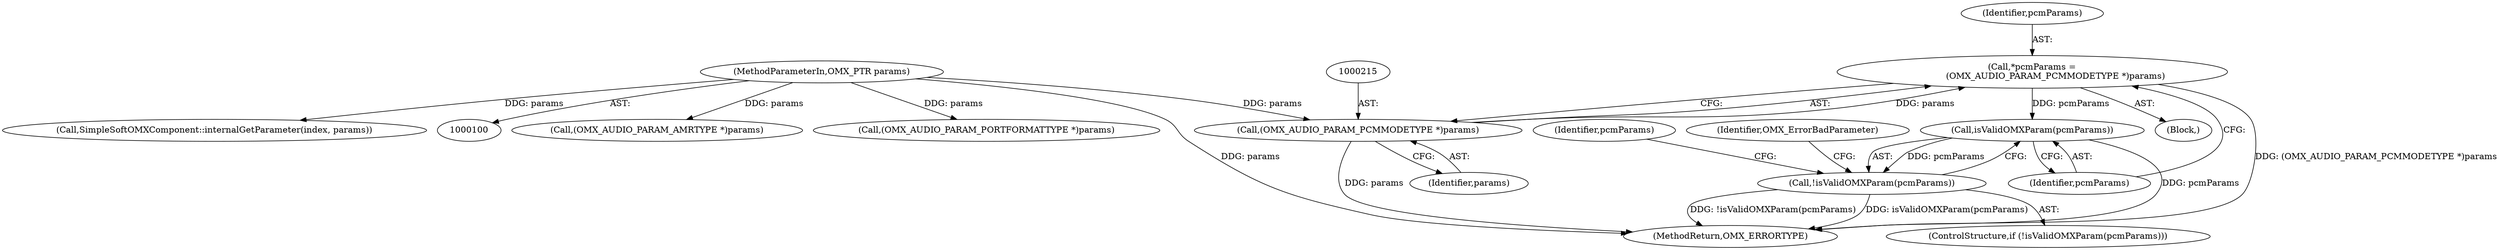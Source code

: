 digraph "0_Android_295c883fe3105b19bcd0f9e07d54c6b589fc5bff_10@pointer" {
"1000212" [label="(Call,*pcmParams =\n                 (OMX_AUDIO_PARAM_PCMMODETYPE *)params)"];
"1000214" [label="(Call,(OMX_AUDIO_PARAM_PCMMODETYPE *)params)"];
"1000102" [label="(MethodParameterIn,OMX_PTR params)"];
"1000219" [label="(Call,isValidOMXParam(pcmParams))"];
"1000218" [label="(Call,!isValidOMXParam(pcmParams))"];
"1000214" [label="(Call,(OMX_AUDIO_PARAM_PCMMODETYPE *)params)"];
"1000102" [label="(MethodParameterIn,OMX_PTR params)"];
"1000219" [label="(Call,isValidOMXParam(pcmParams))"];
"1000218" [label="(Call,!isValidOMXParam(pcmParams))"];
"1000220" [label="(Identifier,pcmParams)"];
"1000212" [label="(Call,*pcmParams =\n                 (OMX_AUDIO_PARAM_PCMMODETYPE *)params)"];
"1000159" [label="(Call,(OMX_AUDIO_PARAM_AMRTYPE *)params)"];
"1000217" [label="(ControlStructure,if (!isValidOMXParam(pcmParams)))"];
"1000213" [label="(Identifier,pcmParams)"];
"1000112" [label="(Call,(OMX_AUDIO_PARAM_PORTFORMATTYPE *)params)"];
"1000279" [label="(Call,SimpleSoftOMXComponent::internalGetParameter(index, params))"];
"1000227" [label="(Identifier,pcmParams)"];
"1000210" [label="(Block,)"];
"1000282" [label="(MethodReturn,OMX_ERRORTYPE)"];
"1000216" [label="(Identifier,params)"];
"1000223" [label="(Identifier,OMX_ErrorBadParameter)"];
"1000212" -> "1000210"  [label="AST: "];
"1000212" -> "1000214"  [label="CFG: "];
"1000213" -> "1000212"  [label="AST: "];
"1000214" -> "1000212"  [label="AST: "];
"1000220" -> "1000212"  [label="CFG: "];
"1000212" -> "1000282"  [label="DDG: (OMX_AUDIO_PARAM_PCMMODETYPE *)params"];
"1000214" -> "1000212"  [label="DDG: params"];
"1000212" -> "1000219"  [label="DDG: pcmParams"];
"1000214" -> "1000216"  [label="CFG: "];
"1000215" -> "1000214"  [label="AST: "];
"1000216" -> "1000214"  [label="AST: "];
"1000214" -> "1000282"  [label="DDG: params"];
"1000102" -> "1000214"  [label="DDG: params"];
"1000102" -> "1000100"  [label="AST: "];
"1000102" -> "1000282"  [label="DDG: params"];
"1000102" -> "1000112"  [label="DDG: params"];
"1000102" -> "1000159"  [label="DDG: params"];
"1000102" -> "1000279"  [label="DDG: params"];
"1000219" -> "1000218"  [label="AST: "];
"1000219" -> "1000220"  [label="CFG: "];
"1000220" -> "1000219"  [label="AST: "];
"1000218" -> "1000219"  [label="CFG: "];
"1000219" -> "1000282"  [label="DDG: pcmParams"];
"1000219" -> "1000218"  [label="DDG: pcmParams"];
"1000218" -> "1000217"  [label="AST: "];
"1000223" -> "1000218"  [label="CFG: "];
"1000227" -> "1000218"  [label="CFG: "];
"1000218" -> "1000282"  [label="DDG: isValidOMXParam(pcmParams)"];
"1000218" -> "1000282"  [label="DDG: !isValidOMXParam(pcmParams)"];
}
